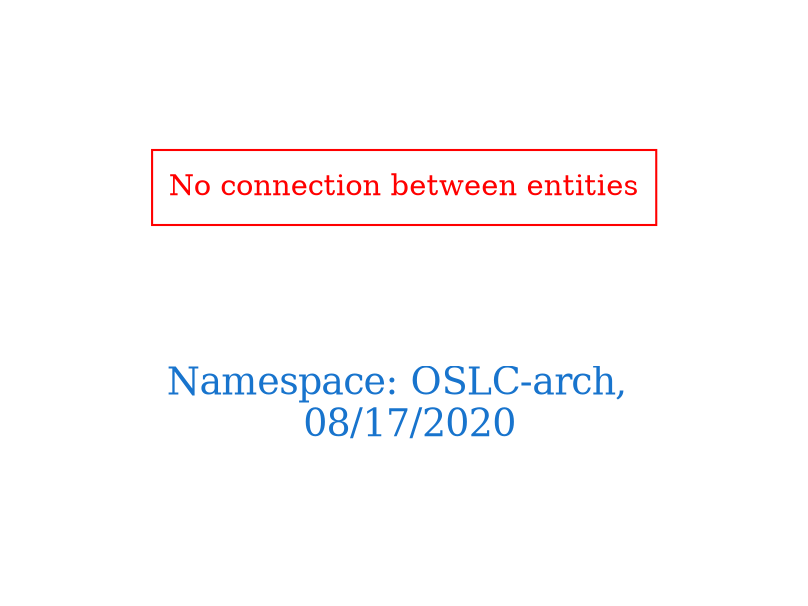 digraph OGIT_ontology {
 graph [ rankdir= LR,pad=1 
fontsize = 18,
fontcolor= dodgerblue3,label = "\n\n\nNamespace: OSLC-arch, \n 08/17/2020"];
node[shape=polygon];
edge [  color="gray81"];

"No connection between entities" [fontcolor = "red",color="red", shape="polygon"]
}
